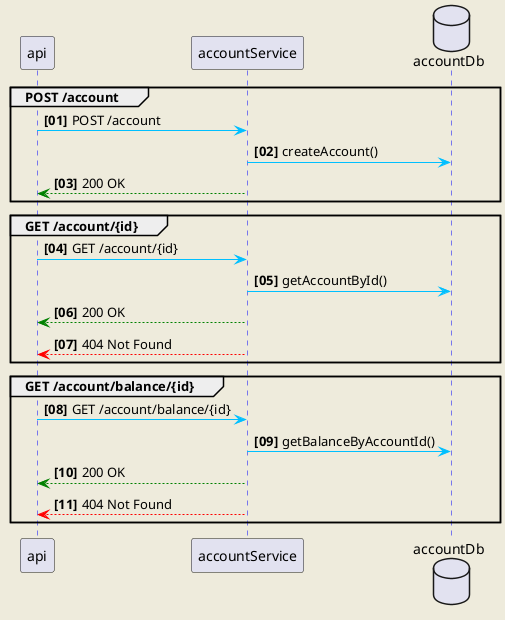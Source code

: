 @startuml
skinparam backgroundColor #EEEBDC
skinparam sequence {
ArrowColor DeepSkyBlue
ActorBorderColor DeepSkyBlue
LifeLineBorderColor blue
LifeLineBackgroundColor #A9DCDF}

autonumber 1 1 "<b>[00]"
    group POST /account
        api -> accountService: POST /account
        database    accountDb    as accountDb
        accountService -> accountDb: createAccount()
        api <-[#green]- accountService: 200 OK
    end
    group GET /account/{id}
        api -> accountService: GET /account/{id}
        database    accountDb    as accountDb
        accountService -> accountDb: getAccountById()
        api <-[#green]- accountService: 200 OK
        api <-[#red]- accountService: 404 Not Found
    end
    group GET /account/balance/{id}
        api -> accountService: GET /account/balance/{id}
        database    accountDb    as accountDb
        accountService -> accountDb: getBalanceByAccountId()
        api <-[#green]- accountService: 200 OK
        api <-[#red]- accountService: 404 Not Found
    end
@enduml